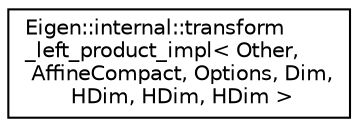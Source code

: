 digraph "Graphical Class Hierarchy"
{
  edge [fontname="Helvetica",fontsize="10",labelfontname="Helvetica",labelfontsize="10"];
  node [fontname="Helvetica",fontsize="10",shape=record];
  rankdir="LR";
  Node1 [label="Eigen::internal::transform\l_left_product_impl\< Other,\l AffineCompact, Options, Dim,\l HDim, HDim, HDim \>",height=0.2,width=0.4,color="black", fillcolor="white", style="filled",URL="$struct_eigen_1_1internal_1_1transform__left__product__impl_3_01_other_00_01_affine_compact_00_01ed09886be52acac174d30c2c7403587b.html"];
}
